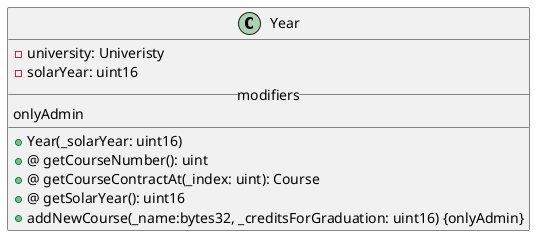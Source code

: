 @startuml

class Year {
- university: Univeristy
- solarYear: uint16
__modifiers__
onlyAdmin
__
+ Year(_solarYear: uint16)
+@ getCourseNumber(): uint
+@ getCourseContractAt(_index: uint): Course
+@ getSolarYear(): uint16
+ addNewCourse(_name:bytes32, _creditsForGraduation: uint16) {onlyAdmin}
}
@enduml
